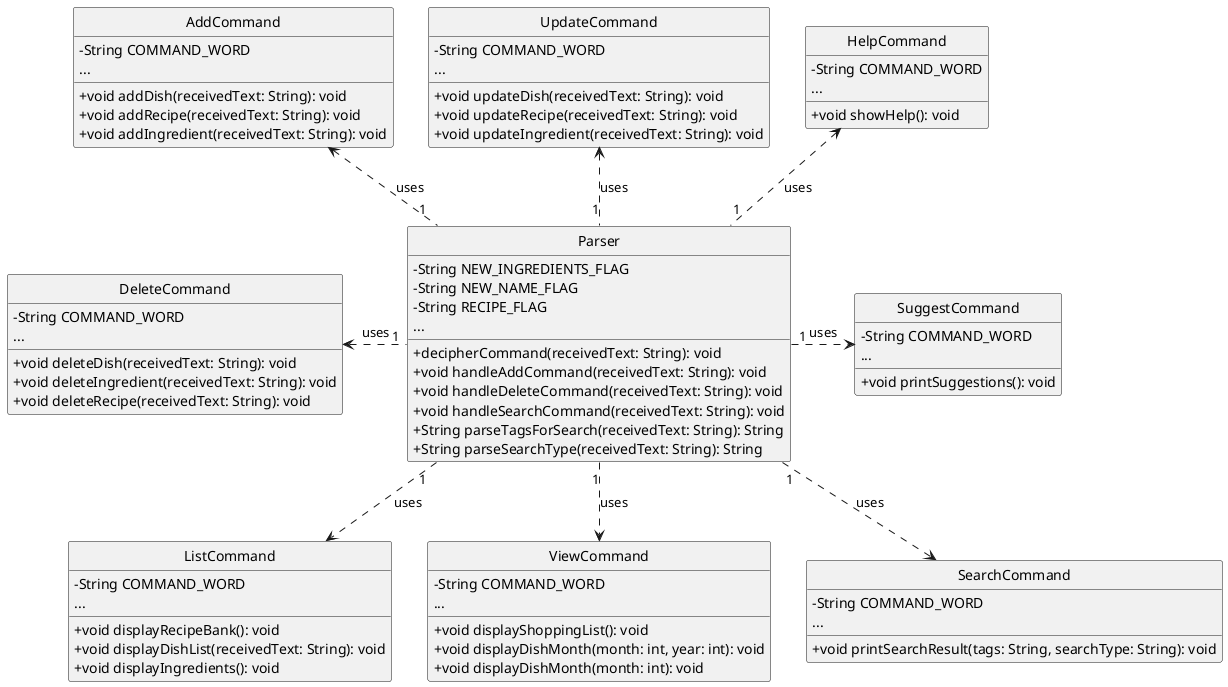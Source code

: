 @startuml

hide circle
skinparam classAttributeIconSize 0

class Parser {
    - String NEW_INGREDIENTS_FLAG
    - String NEW_NAME_FLAG
    - String RECIPE_FLAG
    + decipherCommand(receivedText: String): void
    + void handleAddCommand(receivedText: String): void
    + void handleDeleteCommand(receivedText: String): void
    + void handleSearchCommand(receivedText: String): void
    + String parseTagsForSearch(receivedText: String): String
    + String parseSearchType(receivedText: String): String
    ...
}

class ListCommand {
    - String COMMAND_WORD
    + void displayRecipeBank(): void
    + void displayDishList(receivedText: String): void
    + void displayIngredients(): void
    ...
}

class AddCommand {
    - String COMMAND_WORD
    + void addDish(receivedText: String): void
    + void addRecipe(receivedText: String): void
    + void addIngredient(receivedText: String): void
    ...
}

class DeleteCommand {
    - String COMMAND_WORD
    + void deleteDish(receivedText: String): void
    + void deleteIngredient(receivedText: String): void
    + void deleteRecipe(receivedText: String): void
    ...
}

class UpdateCommand {
    - String COMMAND_WORD
    + void updateDish(receivedText: String): void
    + void updateRecipe(receivedText: String): void
    + void updateIngredient(receivedText: String): void
    ...
}

class ViewCommand {
    - String COMMAND_WORD
    + void displayShoppingList(): void
    + void displayDishMonth(month: int, year: int): void
    + void displayDishMonth(month: int): void
    ...
}

class HelpCommand {
    - String COMMAND_WORD
    + void showHelp(): void
    ...
}

class SuggestCommand {
    - String COMMAND_WORD
    + void printSuggestions(): void
    ...
}

class SearchCommand {
    - String COMMAND_WORD
    + void printSearchResult(tags: String, searchType: String): void
    ...
}

Parser "1" .up.> HelpCommand : "uses"
Parser "1" .up.> UpdateCommand : "uses"
Parser "1" .up.> AddCommand : "uses"
DeleteCommand <. "1" Parser : "uses"
Parser "1" ..> ListCommand : "uses"
Parser "1" .> SuggestCommand : "uses"
Parser "1" ..> SearchCommand : "uses"
Parser "1" ..> ViewCommand : "uses"


@enduml
